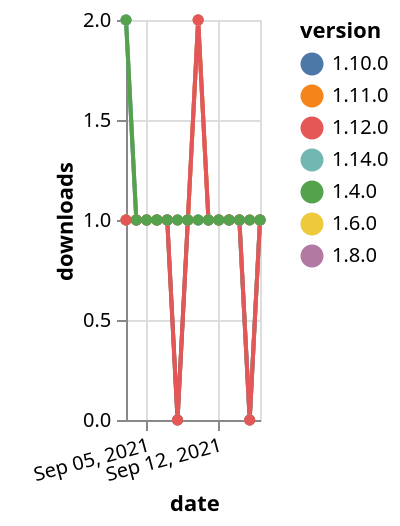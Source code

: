 {"$schema": "https://vega.github.io/schema/vega-lite/v5.json", "description": "A simple bar chart with embedded data.", "data": {"values": [{"date": "2021-09-03", "total": 137, "delta": 1, "version": "1.11.0"}, {"date": "2021-09-04", "total": 138, "delta": 1, "version": "1.11.0"}, {"date": "2021-09-05", "total": 139, "delta": 1, "version": "1.11.0"}, {"date": "2021-09-06", "total": 140, "delta": 1, "version": "1.11.0"}, {"date": "2021-09-07", "total": 141, "delta": 1, "version": "1.11.0"}, {"date": "2021-09-08", "total": 141, "delta": 0, "version": "1.11.0"}, {"date": "2021-09-09", "total": 142, "delta": 1, "version": "1.11.0"}, {"date": "2021-09-10", "total": 144, "delta": 2, "version": "1.11.0"}, {"date": "2021-09-11", "total": 145, "delta": 1, "version": "1.11.0"}, {"date": "2021-09-12", "total": 146, "delta": 1, "version": "1.11.0"}, {"date": "2021-09-13", "total": 147, "delta": 1, "version": "1.11.0"}, {"date": "2021-09-14", "total": 148, "delta": 1, "version": "1.11.0"}, {"date": "2021-09-15", "total": 148, "delta": 0, "version": "1.11.0"}, {"date": "2021-09-16", "total": 149, "delta": 1, "version": "1.11.0"}, {"date": "2021-09-03", "total": 286, "delta": 1, "version": "1.6.0"}, {"date": "2021-09-04", "total": 287, "delta": 1, "version": "1.6.0"}, {"date": "2021-09-05", "total": 288, "delta": 1, "version": "1.6.0"}, {"date": "2021-09-06", "total": 289, "delta": 1, "version": "1.6.0"}, {"date": "2021-09-07", "total": 290, "delta": 1, "version": "1.6.0"}, {"date": "2021-09-08", "total": 291, "delta": 1, "version": "1.6.0"}, {"date": "2021-09-09", "total": 292, "delta": 1, "version": "1.6.0"}, {"date": "2021-09-10", "total": 294, "delta": 2, "version": "1.6.0"}, {"date": "2021-09-11", "total": 295, "delta": 1, "version": "1.6.0"}, {"date": "2021-09-12", "total": 296, "delta": 1, "version": "1.6.0"}, {"date": "2021-09-13", "total": 297, "delta": 1, "version": "1.6.0"}, {"date": "2021-09-14", "total": 298, "delta": 1, "version": "1.6.0"}, {"date": "2021-09-15", "total": 299, "delta": 1, "version": "1.6.0"}, {"date": "2021-09-16", "total": 300, "delta": 1, "version": "1.6.0"}, {"date": "2021-09-03", "total": 170, "delta": 2, "version": "1.8.0"}, {"date": "2021-09-04", "total": 171, "delta": 1, "version": "1.8.0"}, {"date": "2021-09-05", "total": 172, "delta": 1, "version": "1.8.0"}, {"date": "2021-09-06", "total": 173, "delta": 1, "version": "1.8.0"}, {"date": "2021-09-07", "total": 174, "delta": 1, "version": "1.8.0"}, {"date": "2021-09-08", "total": 175, "delta": 1, "version": "1.8.0"}, {"date": "2021-09-09", "total": 176, "delta": 1, "version": "1.8.0"}, {"date": "2021-09-10", "total": 178, "delta": 2, "version": "1.8.0"}, {"date": "2021-09-11", "total": 179, "delta": 1, "version": "1.8.0"}, {"date": "2021-09-12", "total": 180, "delta": 1, "version": "1.8.0"}, {"date": "2021-09-13", "total": 181, "delta": 1, "version": "1.8.0"}, {"date": "2021-09-14", "total": 182, "delta": 1, "version": "1.8.0"}, {"date": "2021-09-15", "total": 183, "delta": 1, "version": "1.8.0"}, {"date": "2021-09-16", "total": 184, "delta": 1, "version": "1.8.0"}, {"date": "2021-09-03", "total": 150, "delta": 1, "version": "1.10.0"}, {"date": "2021-09-04", "total": 151, "delta": 1, "version": "1.10.0"}, {"date": "2021-09-05", "total": 152, "delta": 1, "version": "1.10.0"}, {"date": "2021-09-06", "total": 153, "delta": 1, "version": "1.10.0"}, {"date": "2021-09-07", "total": 154, "delta": 1, "version": "1.10.0"}, {"date": "2021-09-08", "total": 154, "delta": 0, "version": "1.10.0"}, {"date": "2021-09-09", "total": 155, "delta": 1, "version": "1.10.0"}, {"date": "2021-09-10", "total": 156, "delta": 1, "version": "1.10.0"}, {"date": "2021-09-11", "total": 157, "delta": 1, "version": "1.10.0"}, {"date": "2021-09-12", "total": 158, "delta": 1, "version": "1.10.0"}, {"date": "2021-09-13", "total": 159, "delta": 1, "version": "1.10.0"}, {"date": "2021-09-14", "total": 160, "delta": 1, "version": "1.10.0"}, {"date": "2021-09-15", "total": 160, "delta": 0, "version": "1.10.0"}, {"date": "2021-09-16", "total": 161, "delta": 1, "version": "1.10.0"}, {"date": "2021-09-03", "total": 114, "delta": 2, "version": "1.14.0"}, {"date": "2021-09-04", "total": 115, "delta": 1, "version": "1.14.0"}, {"date": "2021-09-05", "total": 116, "delta": 1, "version": "1.14.0"}, {"date": "2021-09-06", "total": 117, "delta": 1, "version": "1.14.0"}, {"date": "2021-09-07", "total": 118, "delta": 1, "version": "1.14.0"}, {"date": "2021-09-08", "total": 119, "delta": 1, "version": "1.14.0"}, {"date": "2021-09-09", "total": 120, "delta": 1, "version": "1.14.0"}, {"date": "2021-09-10", "total": 121, "delta": 1, "version": "1.14.0"}, {"date": "2021-09-11", "total": 122, "delta": 1, "version": "1.14.0"}, {"date": "2021-09-12", "total": 123, "delta": 1, "version": "1.14.0"}, {"date": "2021-09-13", "total": 124, "delta": 1, "version": "1.14.0"}, {"date": "2021-09-14", "total": 125, "delta": 1, "version": "1.14.0"}, {"date": "2021-09-15", "total": 125, "delta": 0, "version": "1.14.0"}, {"date": "2021-09-16", "total": 126, "delta": 1, "version": "1.14.0"}, {"date": "2021-09-03", "total": 159, "delta": 1, "version": "1.12.0"}, {"date": "2021-09-04", "total": 160, "delta": 1, "version": "1.12.0"}, {"date": "2021-09-05", "total": 161, "delta": 1, "version": "1.12.0"}, {"date": "2021-09-06", "total": 162, "delta": 1, "version": "1.12.0"}, {"date": "2021-09-07", "total": 163, "delta": 1, "version": "1.12.0"}, {"date": "2021-09-08", "total": 163, "delta": 0, "version": "1.12.0"}, {"date": "2021-09-09", "total": 164, "delta": 1, "version": "1.12.0"}, {"date": "2021-09-10", "total": 166, "delta": 2, "version": "1.12.0"}, {"date": "2021-09-11", "total": 167, "delta": 1, "version": "1.12.0"}, {"date": "2021-09-12", "total": 168, "delta": 1, "version": "1.12.0"}, {"date": "2021-09-13", "total": 169, "delta": 1, "version": "1.12.0"}, {"date": "2021-09-14", "total": 170, "delta": 1, "version": "1.12.0"}, {"date": "2021-09-15", "total": 170, "delta": 0, "version": "1.12.0"}, {"date": "2021-09-16", "total": 171, "delta": 1, "version": "1.12.0"}, {"date": "2021-09-03", "total": 222, "delta": 2, "version": "1.4.0"}, {"date": "2021-09-04", "total": 223, "delta": 1, "version": "1.4.0"}, {"date": "2021-09-05", "total": 224, "delta": 1, "version": "1.4.0"}, {"date": "2021-09-06", "total": 225, "delta": 1, "version": "1.4.0"}, {"date": "2021-09-07", "total": 226, "delta": 1, "version": "1.4.0"}, {"date": "2021-09-08", "total": 227, "delta": 1, "version": "1.4.0"}, {"date": "2021-09-09", "total": 228, "delta": 1, "version": "1.4.0"}, {"date": "2021-09-10", "total": 229, "delta": 1, "version": "1.4.0"}, {"date": "2021-09-11", "total": 230, "delta": 1, "version": "1.4.0"}, {"date": "2021-09-12", "total": 231, "delta": 1, "version": "1.4.0"}, {"date": "2021-09-13", "total": 232, "delta": 1, "version": "1.4.0"}, {"date": "2021-09-14", "total": 233, "delta": 1, "version": "1.4.0"}, {"date": "2021-09-15", "total": 234, "delta": 1, "version": "1.4.0"}, {"date": "2021-09-16", "total": 235, "delta": 1, "version": "1.4.0"}]}, "width": "container", "mark": {"type": "line", "point": {"filled": true}}, "encoding": {"x": {"field": "date", "type": "temporal", "timeUnit": "yearmonthdate", "title": "date", "axis": {"labelAngle": -15}}, "y": {"field": "delta", "type": "quantitative", "title": "downloads"}, "color": {"field": "version", "type": "nominal"}, "tooltip": {"field": "delta"}}}